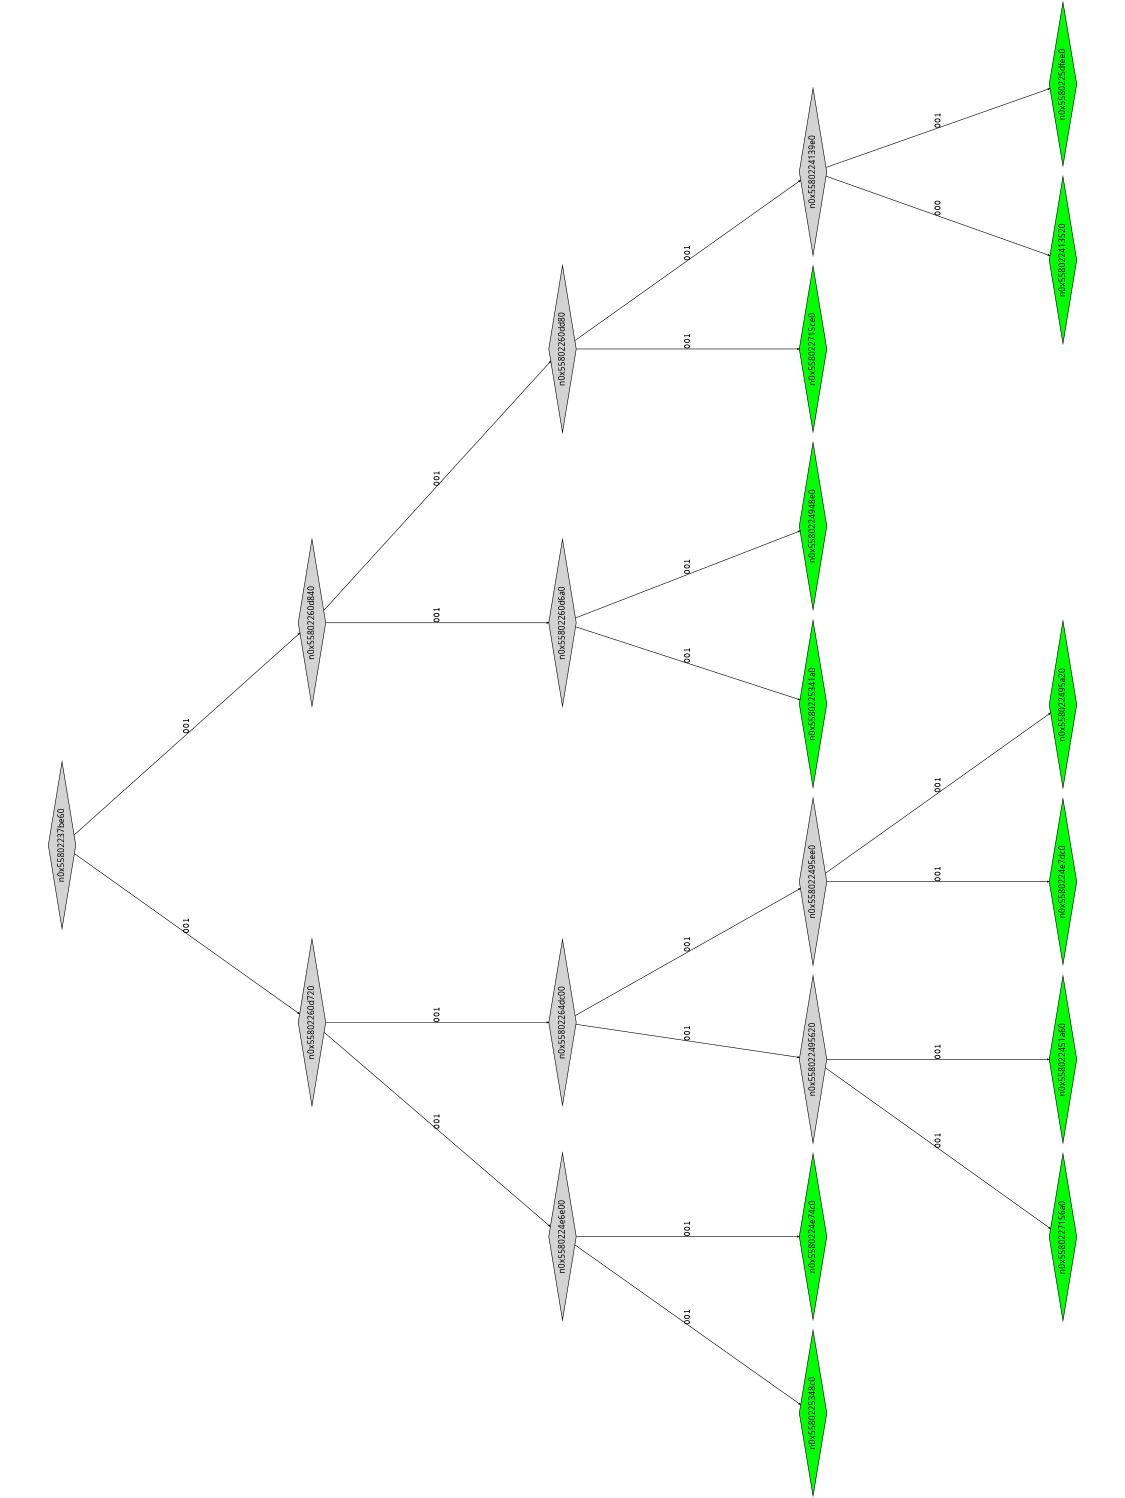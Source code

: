 digraph G {
	size="10,7.5";
	ratio=fill;
	rotate=90;
	center = "true";
	node [style="filled",width=.1,height=.1,fontname="Terminus"]
	edge [arrowsize=.3]
	n0x55802237be60 [shape=diamond];
	n0x55802237be60 -> n0x55802260d720 [label=001];
	n0x55802237be60 -> n0x55802260d840 [label=001];
	n0x55802260d840 [shape=diamond];
	n0x55802260d840 -> n0x55802260d6a0 [label=001];
	n0x55802260d840 -> n0x55802260dd80 [label=001];
	n0x55802260dd80 [shape=diamond];
	n0x55802260dd80 -> n0x558022715ce0 [label=001];
	n0x55802260dd80 -> n0x5580224139e0 [label=001];
	n0x5580224139e0 [shape=diamond];
	n0x5580224139e0 -> n0x558022413520 [label=000];
	n0x5580224139e0 -> n0x5580225dfee0 [label=001];
	n0x5580225dfee0 [shape=diamond,fillcolor=green];
	n0x558022413520 [shape=diamond,fillcolor=green];
	n0x558022715ce0 [shape=diamond,fillcolor=green];
	n0x55802260d6a0 [shape=diamond];
	n0x55802260d6a0 -> n0x5580225341a0 [label=001];
	n0x55802260d6a0 -> n0x5580224948e0 [label=001];
	n0x5580224948e0 [shape=diamond,fillcolor=green];
	n0x5580225341a0 [shape=diamond,fillcolor=green];
	n0x55802260d720 [shape=diamond];
	n0x55802260d720 -> n0x5580224e6e00 [label=001];
	n0x55802260d720 -> n0x55802264dc00 [label=001];
	n0x55802264dc00 [shape=diamond];
	n0x55802264dc00 -> n0x558022495620 [label=001];
	n0x55802264dc00 -> n0x558022495ee0 [label=001];
	n0x558022495ee0 [shape=diamond];
	n0x558022495ee0 -> n0x5580224e7dc0 [label=001];
	n0x558022495ee0 -> n0x558022495a20 [label=001];
	n0x558022495a20 [shape=diamond,fillcolor=green];
	n0x5580224e7dc0 [shape=diamond,fillcolor=green];
	n0x558022495620 [shape=diamond];
	n0x558022495620 -> n0x5580227156a0 [label=001];
	n0x558022495620 -> n0x558022451a60 [label=001];
	n0x558022451a60 [shape=diamond,fillcolor=green];
	n0x5580227156a0 [shape=diamond,fillcolor=green];
	n0x5580224e6e00 [shape=diamond];
	n0x5580224e6e00 -> n0x5580225348c0 [label=001];
	n0x5580224e6e00 -> n0x5580224e74c0 [label=001];
	n0x5580224e74c0 [shape=diamond,fillcolor=green];
	n0x5580225348c0 [shape=diamond,fillcolor=green];
}
